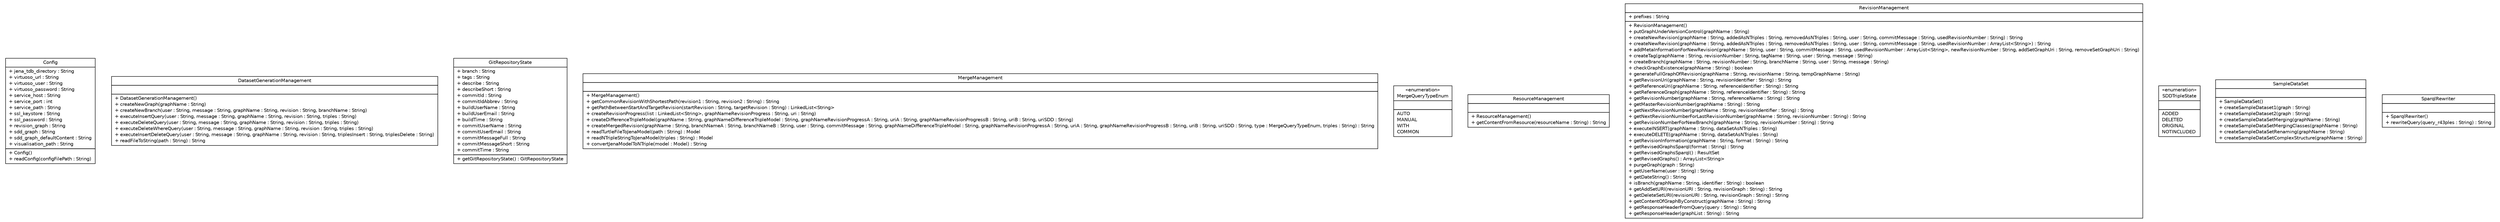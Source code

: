 #!/usr/local/bin/dot
#
# Class diagram 
# Generated by UMLGraph version R5_6-24-gf6e263 (http://www.umlgraph.org/)
#

digraph G {
	edge [fontname="Helvetica",fontsize=10,labelfontname="Helvetica",labelfontsize=10];
	node [fontname="Helvetica",fontsize=10,shape=plaintext];
	nodesep=0.25;
	ranksep=0.5;
	// de.tud.plt.r43ples.management.Config
	c180 [label=<<table title="de.tud.plt.r43ples.management.Config" border="0" cellborder="1" cellspacing="0" cellpadding="2" port="p" href="./Config.html">
		<tr><td><table border="0" cellspacing="0" cellpadding="1">
<tr><td align="center" balign="center"> Config </td></tr>
		</table></td></tr>
		<tr><td><table border="0" cellspacing="0" cellpadding="1">
<tr><td align="left" balign="left"> + jena_tdb_directory : String </td></tr>
<tr><td align="left" balign="left"> + virtuoso_url : String </td></tr>
<tr><td align="left" balign="left"> + virtuoso_user : String </td></tr>
<tr><td align="left" balign="left"> + virtuoso_password : String </td></tr>
<tr><td align="left" balign="left"> + service_host : String </td></tr>
<tr><td align="left" balign="left"> + service_port : int </td></tr>
<tr><td align="left" balign="left"> + service_path : String </td></tr>
<tr><td align="left" balign="left"> + ssl_keystore : String </td></tr>
<tr><td align="left" balign="left"> + ssl_password : String </td></tr>
<tr><td align="left" balign="left"> + revision_graph : String </td></tr>
<tr><td align="left" balign="left"> + sdd_graph : String </td></tr>
<tr><td align="left" balign="left"> + sdd_graph_defaultContent : String </td></tr>
<tr><td align="left" balign="left"> + visualisation_path : String </td></tr>
		</table></td></tr>
		<tr><td><table border="0" cellspacing="0" cellpadding="1">
<tr><td align="left" balign="left"> + Config() </td></tr>
<tr><td align="left" balign="left"> + readConfig(configFilePath : String) </td></tr>
		</table></td></tr>
		</table>>, URL="./Config.html", fontname="Helvetica", fontcolor="black", fontsize=10.0];
	// de.tud.plt.r43ples.management.DatasetGenerationManagement
	c181 [label=<<table title="de.tud.plt.r43ples.management.DatasetGenerationManagement" border="0" cellborder="1" cellspacing="0" cellpadding="2" port="p" href="./DatasetGenerationManagement.html">
		<tr><td><table border="0" cellspacing="0" cellpadding="1">
<tr><td align="center" balign="center"> DatasetGenerationManagement </td></tr>
		</table></td></tr>
		<tr><td><table border="0" cellspacing="0" cellpadding="1">
<tr><td align="left" balign="left">  </td></tr>
		</table></td></tr>
		<tr><td><table border="0" cellspacing="0" cellpadding="1">
<tr><td align="left" balign="left"> + DatasetGenerationManagement() </td></tr>
<tr><td align="left" balign="left"> + createNewGraph(graphName : String) </td></tr>
<tr><td align="left" balign="left"> + createNewBranch(user : String, message : String, graphName : String, revision : String, branchName : String) </td></tr>
<tr><td align="left" balign="left"> + executeInsertQuery(user : String, message : String, graphName : String, revision : String, triples : String) </td></tr>
<tr><td align="left" balign="left"> + executeDeleteQuery(user : String, message : String, graphName : String, revision : String, triples : String) </td></tr>
<tr><td align="left" balign="left"> + executeDeleteWhereQuery(user : String, message : String, graphName : String, revision : String, triples : String) </td></tr>
<tr><td align="left" balign="left"> + executeInsertDeleteQuery(user : String, message : String, graphName : String, revision : String, triplesInsert : String, triplesDelete : String) </td></tr>
<tr><td align="left" balign="left"> + readFileToString(path : String) : String </td></tr>
		</table></td></tr>
		</table>>, URL="./DatasetGenerationManagement.html", fontname="Helvetica", fontcolor="black", fontsize=10.0];
	// de.tud.plt.r43ples.management.GitRepositoryState
	c182 [label=<<table title="de.tud.plt.r43ples.management.GitRepositoryState" border="0" cellborder="1" cellspacing="0" cellpadding="2" port="p" href="./GitRepositoryState.html">
		<tr><td><table border="0" cellspacing="0" cellpadding="1">
<tr><td align="center" balign="center"> GitRepositoryState </td></tr>
		</table></td></tr>
		<tr><td><table border="0" cellspacing="0" cellpadding="1">
<tr><td align="left" balign="left"> + branch : String </td></tr>
<tr><td align="left" balign="left"> + tags : String </td></tr>
<tr><td align="left" balign="left"> + describe : String </td></tr>
<tr><td align="left" balign="left"> + describeShort : String </td></tr>
<tr><td align="left" balign="left"> + commitId : String </td></tr>
<tr><td align="left" balign="left"> + commitIdAbbrev : String </td></tr>
<tr><td align="left" balign="left"> + buildUserName : String </td></tr>
<tr><td align="left" balign="left"> + buildUserEmail : String </td></tr>
<tr><td align="left" balign="left"> + buildTime : String </td></tr>
<tr><td align="left" balign="left"> + commitUserName : String </td></tr>
<tr><td align="left" balign="left"> + commitUserEmail : String </td></tr>
<tr><td align="left" balign="left"> + commitMessageFull : String </td></tr>
<tr><td align="left" balign="left"> + commitMessageShort : String </td></tr>
<tr><td align="left" balign="left"> + commitTime : String </td></tr>
		</table></td></tr>
		<tr><td><table border="0" cellspacing="0" cellpadding="1">
<tr><td align="left" balign="left"> + getGitRepositoryState() : GitRepositoryState </td></tr>
		</table></td></tr>
		</table>>, URL="./GitRepositoryState.html", fontname="Helvetica", fontcolor="black", fontsize=10.0];
	// de.tud.plt.r43ples.management.MergeManagement
	c183 [label=<<table title="de.tud.plt.r43ples.management.MergeManagement" border="0" cellborder="1" cellspacing="0" cellpadding="2" port="p" href="./MergeManagement.html">
		<tr><td><table border="0" cellspacing="0" cellpadding="1">
<tr><td align="center" balign="center"> MergeManagement </td></tr>
		</table></td></tr>
		<tr><td><table border="0" cellspacing="0" cellpadding="1">
<tr><td align="left" balign="left">  </td></tr>
		</table></td></tr>
		<tr><td><table border="0" cellspacing="0" cellpadding="1">
<tr><td align="left" balign="left"> + MergeManagement() </td></tr>
<tr><td align="left" balign="left"> + getCommonRevisionWithShortestPath(revision1 : String, revision2 : String) : String </td></tr>
<tr><td align="left" balign="left"> + getPathBetweenStartAndTargetRevision(startRevision : String, targetRevision : String) : LinkedList&lt;String&gt; </td></tr>
<tr><td align="left" balign="left"> + createRevisionProgress(list : LinkedList&lt;String&gt;, graphNameRevisionProgress : String, uri : String) </td></tr>
<tr><td align="left" balign="left"> + createDifferenceTripleModel(graphName : String, graphNameDifferenceTripleModel : String, graphNameRevisionProgressA : String, uriA : String, graphNameRevisionProgressB : String, uriB : String, uriSDD : String) </td></tr>
<tr><td align="left" balign="left"> + createMergedRevision(graphName : String, branchNameA : String, branchNameB : String, user : String, commitMessage : String, graphNameDifferenceTripleModel : String, graphNameRevisionProgressA : String, uriA : String, graphNameRevisionProgressB : String, uriB : String, uriSDD : String, type : MergeQueryTypeEnum, triples : String) : String </td></tr>
<tr><td align="left" balign="left"> + readTurtleFileToJenaModel(path : String) : Model </td></tr>
<tr><td align="left" balign="left"> + readNTripleStringToJenaModel(triples : String) : Model </td></tr>
<tr><td align="left" balign="left"> + convertJenaModelToNTriple(model : Model) : String </td></tr>
		</table></td></tr>
		</table>>, URL="./MergeManagement.html", fontname="Helvetica", fontcolor="black", fontsize=10.0];
	// de.tud.plt.r43ples.management.MergeQueryTypeEnum
	c184 [label=<<table title="de.tud.plt.r43ples.management.MergeQueryTypeEnum" border="0" cellborder="1" cellspacing="0" cellpadding="2" port="p" href="./MergeQueryTypeEnum.html">
		<tr><td><table border="0" cellspacing="0" cellpadding="1">
<tr><td align="center" balign="center"> &#171;enumeration&#187; </td></tr>
<tr><td align="center" balign="center"> MergeQueryTypeEnum </td></tr>
		</table></td></tr>
		<tr><td><table border="0" cellspacing="0" cellpadding="1">
<tr><td align="left" balign="left">  </td></tr>
		</table></td></tr>
		<tr><td><table border="0" cellspacing="0" cellpadding="1">
<tr><td align="left" balign="left"> AUTO </td></tr>
<tr><td align="left" balign="left"> MANUAL </td></tr>
<tr><td align="left" balign="left"> WITH </td></tr>
<tr><td align="left" balign="left"> COMMON </td></tr>
		</table></td></tr>
		</table>>, URL="./MergeQueryTypeEnum.html", fontname="Helvetica", fontcolor="black", fontsize=10.0];
	// de.tud.plt.r43ples.management.ResourceManagement
	c185 [label=<<table title="de.tud.plt.r43ples.management.ResourceManagement" border="0" cellborder="1" cellspacing="0" cellpadding="2" port="p" href="./ResourceManagement.html">
		<tr><td><table border="0" cellspacing="0" cellpadding="1">
<tr><td align="center" balign="center"> ResourceManagement </td></tr>
		</table></td></tr>
		<tr><td><table border="0" cellspacing="0" cellpadding="1">
<tr><td align="left" balign="left">  </td></tr>
		</table></td></tr>
		<tr><td><table border="0" cellspacing="0" cellpadding="1">
<tr><td align="left" balign="left"> + ResourceManagement() </td></tr>
<tr><td align="left" balign="left"> + getContentFromResource(resourceName : String) : String </td></tr>
		</table></td></tr>
		</table>>, URL="./ResourceManagement.html", fontname="Helvetica", fontcolor="black", fontsize=10.0];
	// de.tud.plt.r43ples.management.RevisionManagement
	c186 [label=<<table title="de.tud.plt.r43ples.management.RevisionManagement" border="0" cellborder="1" cellspacing="0" cellpadding="2" port="p" href="./RevisionManagement.html">
		<tr><td><table border="0" cellspacing="0" cellpadding="1">
<tr><td align="center" balign="center"> RevisionManagement </td></tr>
		</table></td></tr>
		<tr><td><table border="0" cellspacing="0" cellpadding="1">
<tr><td align="left" balign="left"> + prefixes : String </td></tr>
		</table></td></tr>
		<tr><td><table border="0" cellspacing="0" cellpadding="1">
<tr><td align="left" balign="left"> + RevisionManagement() </td></tr>
<tr><td align="left" balign="left"> + putGraphUnderVersionControl(graphName : String) </td></tr>
<tr><td align="left" balign="left"> + createNewRevision(graphName : String, addedAsNTriples : String, removedAsNTriples : String, user : String, commitMessage : String, usedRevisionNumber : String) : String </td></tr>
<tr><td align="left" balign="left"> + createNewRevision(graphName : String, addedAsNTriples : String, removedAsNTriples : String, user : String, commitMessage : String, usedRevisionNumber : ArrayList&lt;String&gt;) : String </td></tr>
<tr><td align="left" balign="left"> + addMetaInformationForNewRevision(graphName : String, user : String, commitMessage : String, usedRevisionNumber : ArrayList&lt;String&gt;, newRevisionNumber : String, addSetGraphUri : String, removeSetGraphUri : String) </td></tr>
<tr><td align="left" balign="left"> + createTag(graphName : String, revisionNumber : String, tagName : String, user : String, message : String) </td></tr>
<tr><td align="left" balign="left"> + createBranch(graphName : String, revisionNumber : String, branchName : String, user : String, message : String) </td></tr>
<tr><td align="left" balign="left"> + checkGraphExistence(graphName : String) : boolean </td></tr>
<tr><td align="left" balign="left"> + generateFullGraphOfRevision(graphName : String, revisionName : String, tempGraphName : String) </td></tr>
<tr><td align="left" balign="left"> + getRevisionUri(graphName : String, revisionIdentifier : String) : String </td></tr>
<tr><td align="left" balign="left"> + getReferenceUri(graphName : String, referenceIdentifier : String) : String </td></tr>
<tr><td align="left" balign="left"> + getReferenceGraph(graphName : String, referenceIdentifier : String) : String </td></tr>
<tr><td align="left" balign="left"> + getRevisionNumber(graphName : String, referenceName : String) : String </td></tr>
<tr><td align="left" balign="left"> + getMasterRevisionNumber(graphName : String) : String </td></tr>
<tr><td align="left" balign="left"> + getNextRevisionNumber(graphName : String, revisionIdentifier : String) : String </td></tr>
<tr><td align="left" balign="left"> + getNextRevisionNumberForLastRevisionNumber(graphName : String, revisionNumber : String) : String </td></tr>
<tr><td align="left" balign="left"> + getRevisionNumberForNewBranch(graphName : String, revisionNumber : String) : String </td></tr>
<tr><td align="left" balign="left"> + executeINSERT(graphName : String, dataSetAsNTriples : String) </td></tr>
<tr><td align="left" balign="left"> + executeDELETE(graphName : String, dataSetAsNTriples : String) </td></tr>
<tr><td align="left" balign="left"> + getRevisionInformation(graphName : String, format : String) : String </td></tr>
<tr><td align="left" balign="left"> + getRevisedGraphsSparql(format : String) : String </td></tr>
<tr><td align="left" balign="left"> + getRevisedGraphsSparql() : ResultSet </td></tr>
<tr><td align="left" balign="left"> + getRevisedGraphs() : ArrayList&lt;String&gt; </td></tr>
<tr><td align="left" balign="left"> + purgeGraph(graph : String) </td></tr>
<tr><td align="left" balign="left"> + getUserName(user : String) : String </td></tr>
<tr><td align="left" balign="left"> + getDateString() : String </td></tr>
<tr><td align="left" balign="left"> + isBranch(graphName : String, identifier : String) : boolean </td></tr>
<tr><td align="left" balign="left"> + getAddSetURI(revisionURI : String, revisionGraph : String) : String </td></tr>
<tr><td align="left" balign="left"> + getDeleteSetURI(revisionURI : String, revisionGraph : String) : String </td></tr>
<tr><td align="left" balign="left"> + getContentOfGraphByConstruct(graphName : String) : String </td></tr>
<tr><td align="left" balign="left"> + getResponseHeaderFromQuery(query : String) : String </td></tr>
<tr><td align="left" balign="left"> + getResponseHeader(graphList : String) : String </td></tr>
		</table></td></tr>
		</table>>, URL="./RevisionManagement.html", fontname="Helvetica", fontcolor="black", fontsize=10.0];
	// de.tud.plt.r43ples.management.SDDTripleState
	c187 [label=<<table title="de.tud.plt.r43ples.management.SDDTripleState" border="0" cellborder="1" cellspacing="0" cellpadding="2" port="p" href="./SDDTripleState.html">
		<tr><td><table border="0" cellspacing="0" cellpadding="1">
<tr><td align="center" balign="center"> &#171;enumeration&#187; </td></tr>
<tr><td align="center" balign="center"> SDDTripleState </td></tr>
		</table></td></tr>
		<tr><td><table border="0" cellspacing="0" cellpadding="1">
<tr><td align="left" balign="left">  </td></tr>
		</table></td></tr>
		<tr><td><table border="0" cellspacing="0" cellpadding="1">
<tr><td align="left" balign="left"> ADDED </td></tr>
<tr><td align="left" balign="left"> DELETED </td></tr>
<tr><td align="left" balign="left"> ORIGINAL </td></tr>
<tr><td align="left" balign="left"> NOTINCLUDED </td></tr>
		</table></td></tr>
		</table>>, URL="./SDDTripleState.html", fontname="Helvetica", fontcolor="black", fontsize=10.0];
	// de.tud.plt.r43ples.management.SampleDataSet
	c188 [label=<<table title="de.tud.plt.r43ples.management.SampleDataSet" border="0" cellborder="1" cellspacing="0" cellpadding="2" port="p" href="./SampleDataSet.html">
		<tr><td><table border="0" cellspacing="0" cellpadding="1">
<tr><td align="center" balign="center"> SampleDataSet </td></tr>
		</table></td></tr>
		<tr><td><table border="0" cellspacing="0" cellpadding="1">
<tr><td align="left" balign="left">  </td></tr>
		</table></td></tr>
		<tr><td><table border="0" cellspacing="0" cellpadding="1">
<tr><td align="left" balign="left"> + SampleDataSet() </td></tr>
<tr><td align="left" balign="left"> + createSampleDataset1(graph : String) </td></tr>
<tr><td align="left" balign="left"> + createSampleDataset2(graph : String) </td></tr>
<tr><td align="left" balign="left"> + createSampleDataSetMerging(graphName : String) </td></tr>
<tr><td align="left" balign="left"> + createSampleDataSetMergingClasses(graphName : String) </td></tr>
<tr><td align="left" balign="left"> + createSampleDataSetRenaming(graphName : String) </td></tr>
<tr><td align="left" balign="left"> + createSampleDataSetComplexStructure(graphName : String) </td></tr>
		</table></td></tr>
		</table>>, URL="./SampleDataSet.html", fontname="Helvetica", fontcolor="black", fontsize=10.0];
	// de.tud.plt.r43ples.management.SparqlRewriter
	c189 [label=<<table title="de.tud.plt.r43ples.management.SparqlRewriter" border="0" cellborder="1" cellspacing="0" cellpadding="2" port="p" href="./SparqlRewriter.html">
		<tr><td><table border="0" cellspacing="0" cellpadding="1">
<tr><td align="center" balign="center"> SparqlRewriter </td></tr>
		</table></td></tr>
		<tr><td><table border="0" cellspacing="0" cellpadding="1">
<tr><td align="left" balign="left">  </td></tr>
		</table></td></tr>
		<tr><td><table border="0" cellspacing="0" cellpadding="1">
<tr><td align="left" balign="left"> + SparqlRewriter() </td></tr>
<tr><td align="left" balign="left"> + rewriteQuery(query_r43ples : String) : String </td></tr>
		</table></td></tr>
		</table>>, URL="./SparqlRewriter.html", fontname="Helvetica", fontcolor="black", fontsize=10.0];
}

